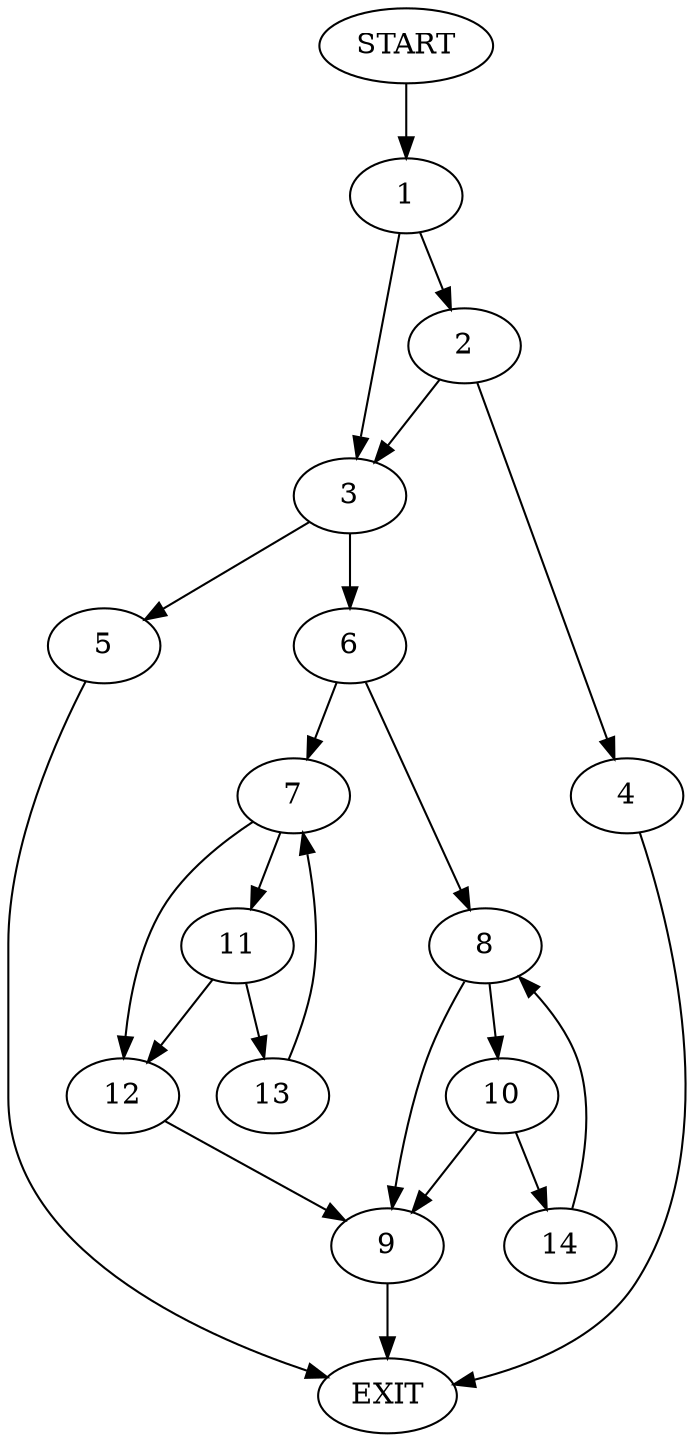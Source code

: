 digraph {
0 [label="START"]
15 [label="EXIT"]
0 -> 1
1 -> 2
1 -> 3
2 -> 3
2 -> 4
3 -> 5
3 -> 6
4 -> 15
5 -> 15
6 -> 7
6 -> 8
8 -> 9
8 -> 10
7 -> 11
7 -> 12
11 -> 12
11 -> 13
12 -> 9
13 -> 7
9 -> 15
10 -> 9
10 -> 14
14 -> 8
}
